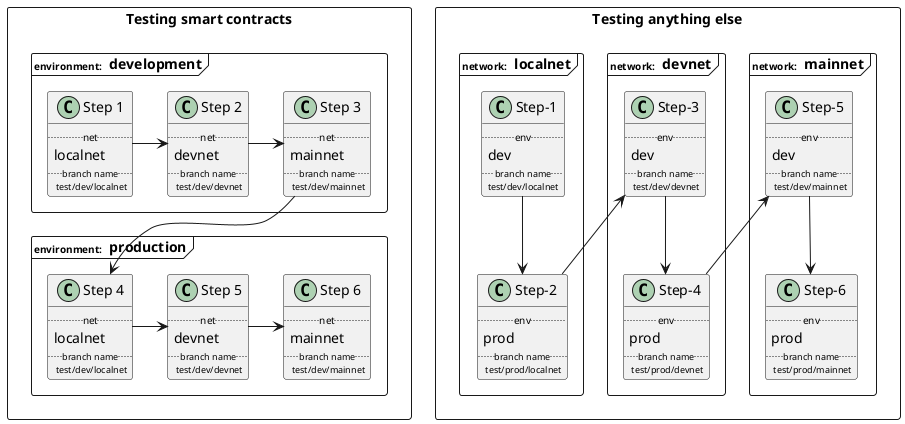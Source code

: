 @startuml


' ("dev/devnet") as dd
' ("dev/localnet") -> dd
' (*) --> "Active Development" : hey
' (*) --> "test/"
' (*) --> "Production"

rectangle "Testing smart contracts" {
  ' (testing) -> patience
  frame "<size:10>environment:</size>  development" {
    class "Step 1" {
      .. <size:10>net</size> ..
      localnet
      .. <size:9>branch name</size> ..
      <size:9> test/dev/localnet</size>
    }

    class "Step 2" {
      .. <size:10>net</size> ..
      devnet
      .. <size:9>branch name</size> ..
      <size:9> test/dev/devnet</size>
    }

    class "Step 3" {
      .. <size:10>net</size> ..
      mainnet
      .. <size:9>branch name</size> ..
      <size:9> test/dev/mainnet</size>
    }

  }
  frame "<size:10>environment:</size>  production" {
    class "Step 4" {
      .. <size:10>net</size> ..
      localnet
      .. <size:9>branch name</size> ..
      <size:9> test/dev/localnet</size>
    }

    class "Step 5" {
      .. <size:10>net</size> ..
      devnet
      .. <size:9>branch name</size> ..
      <size:9> test/dev/devnet</size>
    }

    class "Step 6" {
      .. <size:10>net</size> ..
      mainnet
      .. <size:9>branch name</size> ..
      <size:9> test/dev/mainnet</size>
    }
  }

  "Step 1" -[hidden]down-|> "Step 4"
  "Step 1" -right-> "Step 2"
  "Step 2" -right-> "Step 3"
  "Step 3" -down-> "Step 4"
  "Step 4" -right-> "Step 5"
  "Step 5" -right-> "Step 6"
}

rectangle "Testing anything else" {
  frame "<size:10>network:</size>  mainnet" {
    class "Step-5" as s5 {
      .. <size:10>env</size> ..
      dev
      .. <size:9>branch name</size> ..
      <size:9> test/dev/mainnet</size>
    }

    class "Step-6" as s6 {
      .. <size:10>env</size> ..
      prod
      .. <size:9>branch name</size> ..
      <size:9> test/prod/mainnet</size>
    }
    s5 -down-> s6
  }
  frame "<size:10>network:</size>  devnet" {
    class "Step-3" as s3 {
      .. <size:10>env</size> ..
      dev
      .. <size:9>branch name</size> ..
      <size:9> test/dev/devnet</size>
    }
    class "Step-4" as s4 {
      .. <size:10>env</size> ..
      prod
      .. <size:9>branch name</size> ..
      <size:9> test/prod/devnet</size>
    }
    s3 -down-> s4
  }
  frame "<size:10>network:</size>  localnet" {
    class "Step-1" as s1 {
      .. <size:10>env</size> ..
      dev
      .. <size:9>branch name</size> ..
      <size:9>test/dev/localnet</size>
    }
    class "Step-2" as s2 {
      .. <size:10>env</size> ..
      prod
      .. <size:9>branch name</size> ..
      <size:9> test/prod/localnet</size>
    }
    s1 -down-> s2
  }
  s1 -[hidden]right|> s3
  s3 -[hidden]right|> s5
  s2 -[hidden]right|> s4
  s4 -[hidden]right|> s6
  s2 -up-> s3
  s4 -up-> s5
}

' bar1 : [bold] : [green]
' bar2 : [dashed]
' bar3 : [dotted]
' bar4 : [hidden]
' bar5 : [plain]


' if "Some Test" then
'   "test/" --> "dev/localnet"
'   ' flow 1: smart contracts repo
'   "dev/localnet" --> "prod/localnet"
'   "dev/devnet" --> "prod/devnet"
'   "dev/mainnet-beta" --> "prod/mainnet-beta"

'   "dev/localnet" -> "dev/devnet"
'   "dev/devnet" -> "dev/mainnet-beta"

'   "prod/localnet" -> "prod/devnet"
'   "prod/devnet" -> "prod/mainnet-beta"

'   "Production" --> "Some Action"
'   --> "Another Action"
'   -right-> (*)
' else
'   -->[false] "Something else"
'   --->[Ending process] (*)
' endif

@enduml
